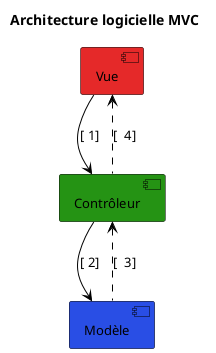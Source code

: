 @startuml

title Architecture logicielle MVC

skinparam component {
  FontSize 13
  InterfaceBackgroundColor RosyBrown
  InterfaceBorderColor orange
  BackgroundColor<<Apache>> Red
  BorderColor<<Apache>> #FF6655
  BorderColor black
  ArrowFontName Impact
  ArrowColor black
  ArrowFontColor black
}


component [Vue] as VUE #E52929
component [Contrôleur] as CTRL #259314
component [Modèle] as MODL #294EE5


[VUE] --> [CTRL] : [ 1]
[CTRL] --> [MODL] : [ 2]
[CTRL] <.. [MODL] : [  3]
[VUE] <.. [CTRL] : [  4]

@enduml

